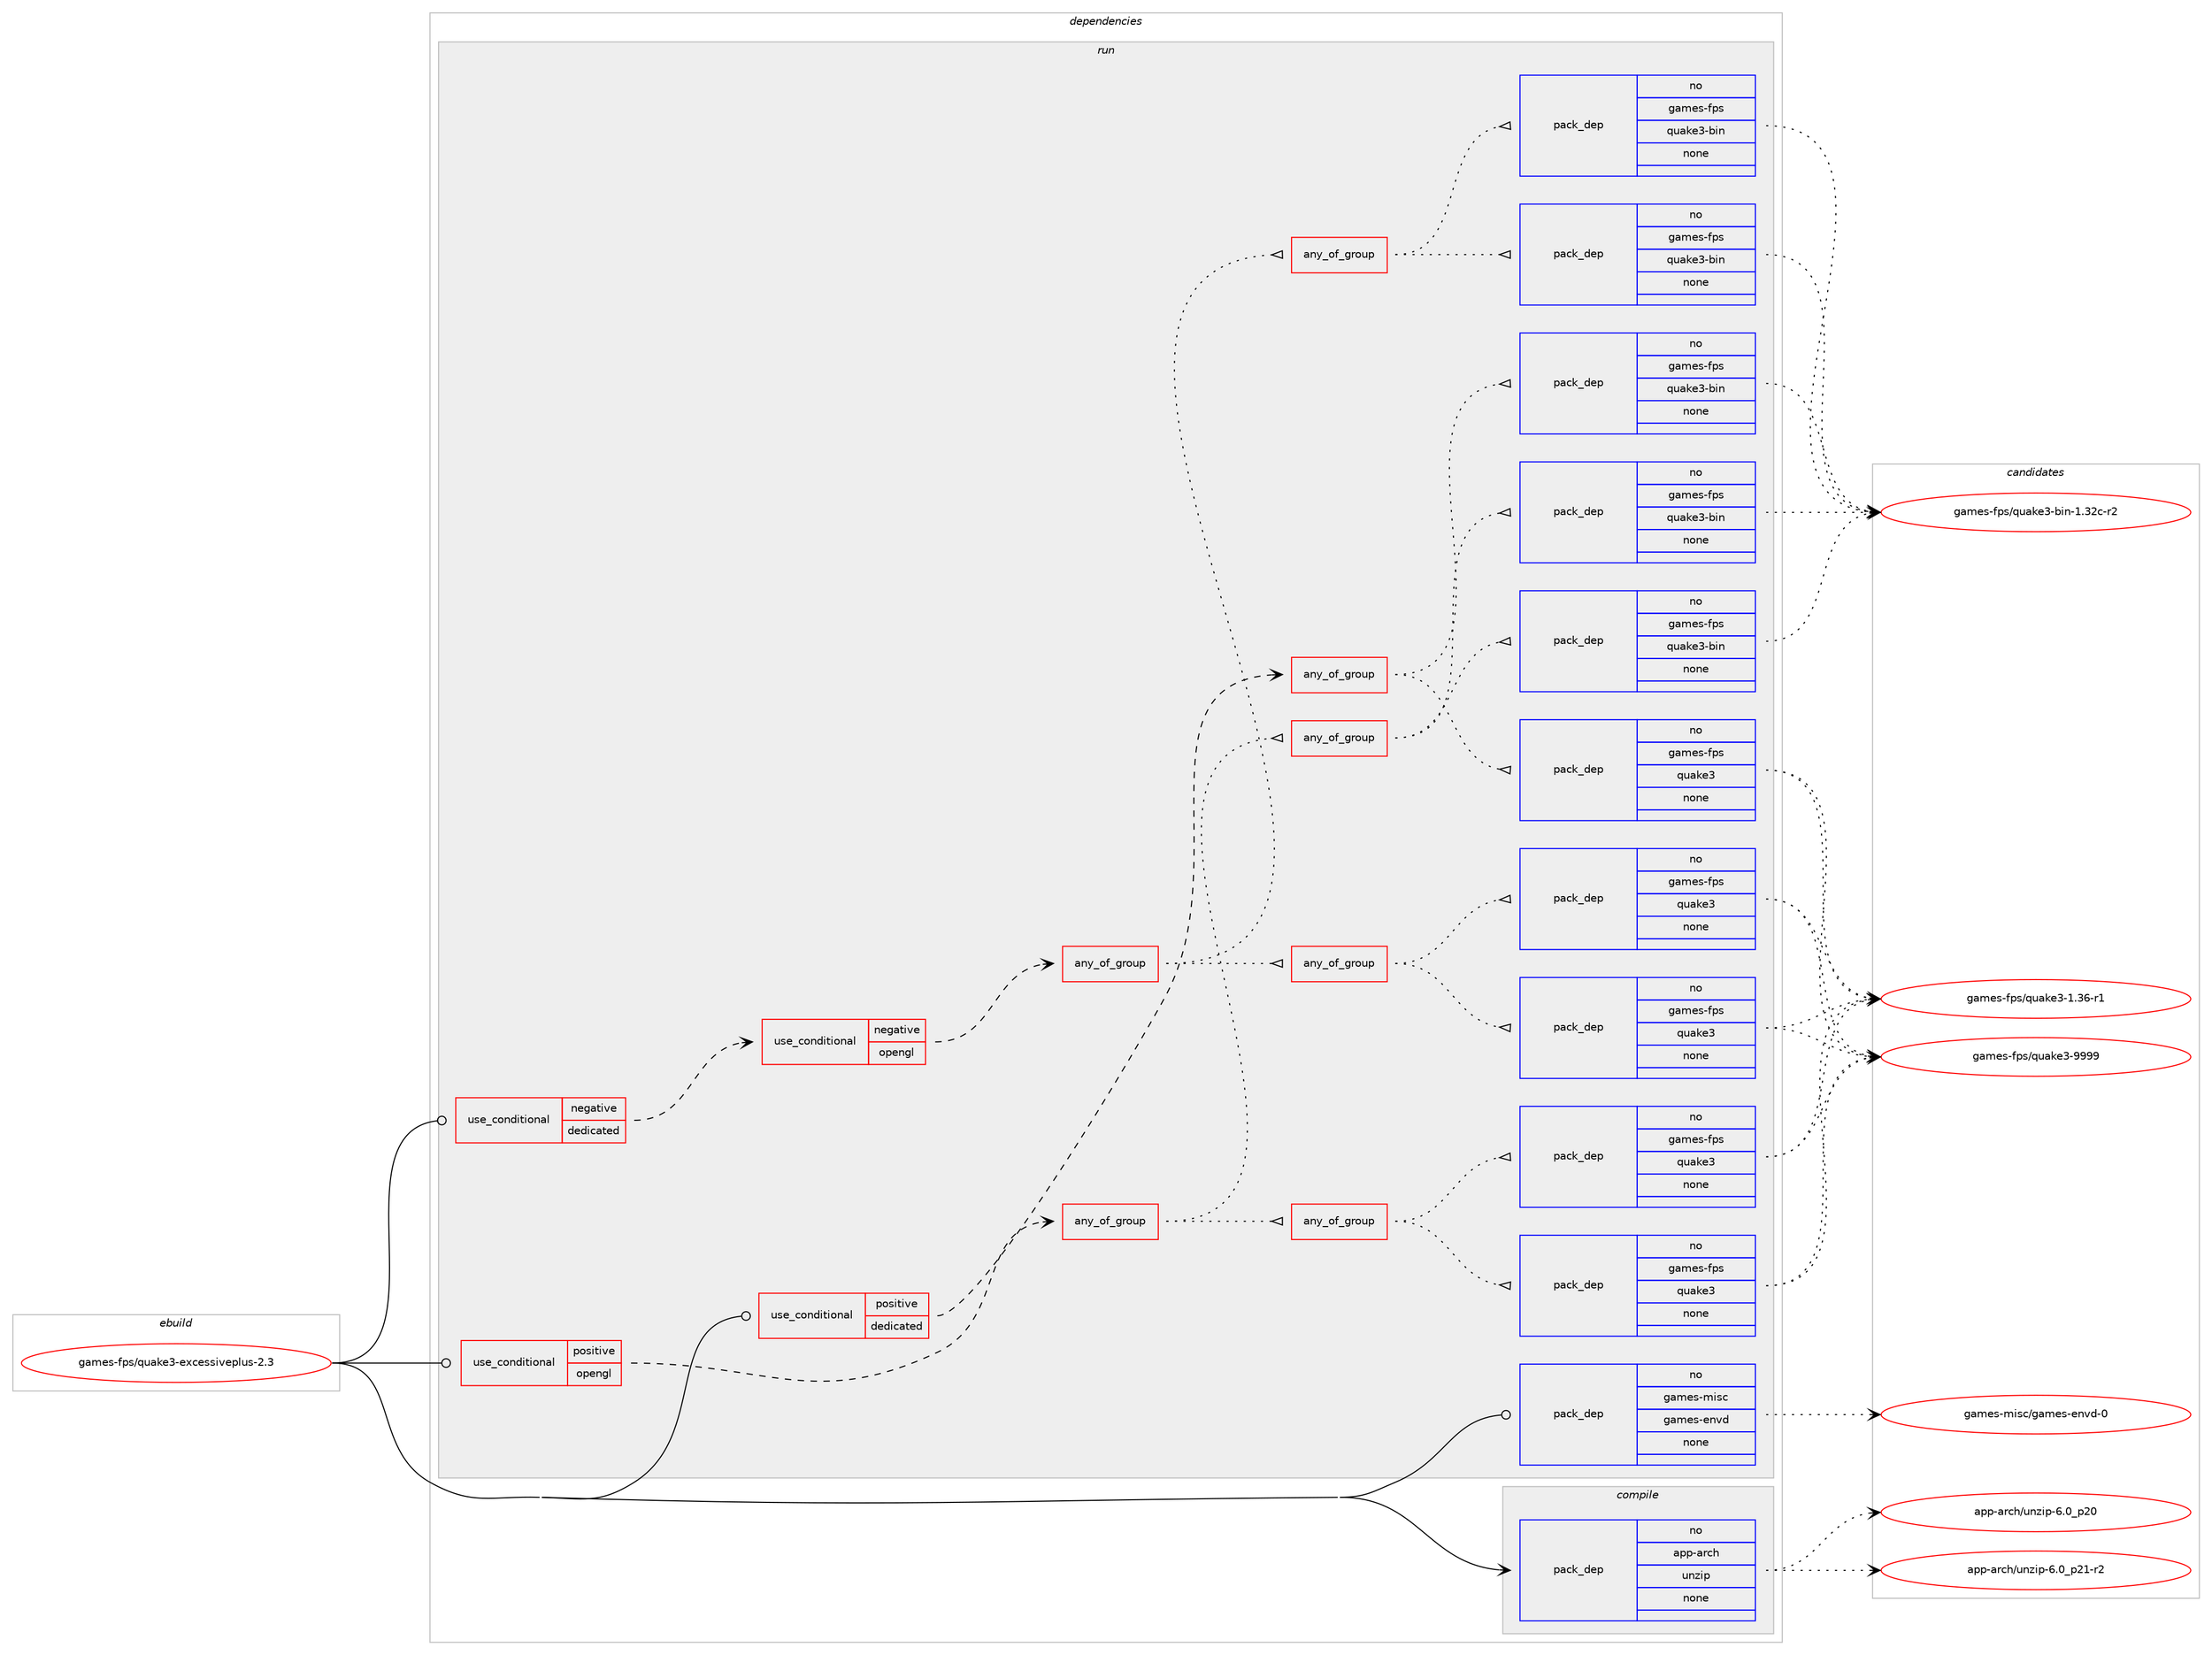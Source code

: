 digraph prolog {

# *************
# Graph options
# *************

newrank=true;
concentrate=true;
compound=true;
graph [rankdir=LR,fontname=Helvetica,fontsize=10,ranksep=1.5];#, ranksep=2.5, nodesep=0.2];
edge  [arrowhead=vee];
node  [fontname=Helvetica,fontsize=10];

# **********
# The ebuild
# **********

subgraph cluster_leftcol {
color=gray;
rank=same;
label=<<i>ebuild</i>>;
id [label="games-fps/quake3-excessiveplus-2.3", color=red, width=4, href="../games-fps/quake3-excessiveplus-2.3.svg"];
}

# ****************
# The dependencies
# ****************

subgraph cluster_midcol {
color=gray;
label=<<i>dependencies</i>>;
subgraph cluster_compile {
fillcolor="#eeeeee";
style=filled;
label=<<i>compile</i>>;
subgraph pack1107052 {
dependency1557654 [label=<<TABLE BORDER="0" CELLBORDER="1" CELLSPACING="0" CELLPADDING="4" WIDTH="220"><TR><TD ROWSPAN="6" CELLPADDING="30">pack_dep</TD></TR><TR><TD WIDTH="110">no</TD></TR><TR><TD>app-arch</TD></TR><TR><TD>unzip</TD></TR><TR><TD>none</TD></TR><TR><TD></TD></TR></TABLE>>, shape=none, color=blue];
}
id:e -> dependency1557654:w [weight=20,style="solid",arrowhead="vee"];
}
subgraph cluster_compileandrun {
fillcolor="#eeeeee";
style=filled;
label=<<i>compile and run</i>>;
}
subgraph cluster_run {
fillcolor="#eeeeee";
style=filled;
label=<<i>run</i>>;
subgraph cond426679 {
dependency1557655 [label=<<TABLE BORDER="0" CELLBORDER="1" CELLSPACING="0" CELLPADDING="4"><TR><TD ROWSPAN="3" CELLPADDING="10">use_conditional</TD></TR><TR><TD>negative</TD></TR><TR><TD>dedicated</TD></TR></TABLE>>, shape=none, color=red];
subgraph cond426680 {
dependency1557656 [label=<<TABLE BORDER="0" CELLBORDER="1" CELLSPACING="0" CELLPADDING="4"><TR><TD ROWSPAN="3" CELLPADDING="10">use_conditional</TD></TR><TR><TD>negative</TD></TR><TR><TD>opengl</TD></TR></TABLE>>, shape=none, color=red];
subgraph any23330 {
dependency1557657 [label=<<TABLE BORDER="0" CELLBORDER="1" CELLSPACING="0" CELLPADDING="4"><TR><TD CELLPADDING="10">any_of_group</TD></TR></TABLE>>, shape=none, color=red];subgraph any23331 {
dependency1557658 [label=<<TABLE BORDER="0" CELLBORDER="1" CELLSPACING="0" CELLPADDING="4"><TR><TD CELLPADDING="10">any_of_group</TD></TR></TABLE>>, shape=none, color=red];subgraph pack1107053 {
dependency1557659 [label=<<TABLE BORDER="0" CELLBORDER="1" CELLSPACING="0" CELLPADDING="4" WIDTH="220"><TR><TD ROWSPAN="6" CELLPADDING="30">pack_dep</TD></TR><TR><TD WIDTH="110">no</TD></TR><TR><TD>games-fps</TD></TR><TR><TD>quake3</TD></TR><TR><TD>none</TD></TR><TR><TD></TD></TR></TABLE>>, shape=none, color=blue];
}
dependency1557658:e -> dependency1557659:w [weight=20,style="dotted",arrowhead="oinv"];
subgraph pack1107054 {
dependency1557660 [label=<<TABLE BORDER="0" CELLBORDER="1" CELLSPACING="0" CELLPADDING="4" WIDTH="220"><TR><TD ROWSPAN="6" CELLPADDING="30">pack_dep</TD></TR><TR><TD WIDTH="110">no</TD></TR><TR><TD>games-fps</TD></TR><TR><TD>quake3</TD></TR><TR><TD>none</TD></TR><TR><TD></TD></TR></TABLE>>, shape=none, color=blue];
}
dependency1557658:e -> dependency1557660:w [weight=20,style="dotted",arrowhead="oinv"];
}
dependency1557657:e -> dependency1557658:w [weight=20,style="dotted",arrowhead="oinv"];
subgraph any23332 {
dependency1557661 [label=<<TABLE BORDER="0" CELLBORDER="1" CELLSPACING="0" CELLPADDING="4"><TR><TD CELLPADDING="10">any_of_group</TD></TR></TABLE>>, shape=none, color=red];subgraph pack1107055 {
dependency1557662 [label=<<TABLE BORDER="0" CELLBORDER="1" CELLSPACING="0" CELLPADDING="4" WIDTH="220"><TR><TD ROWSPAN="6" CELLPADDING="30">pack_dep</TD></TR><TR><TD WIDTH="110">no</TD></TR><TR><TD>games-fps</TD></TR><TR><TD>quake3-bin</TD></TR><TR><TD>none</TD></TR><TR><TD></TD></TR></TABLE>>, shape=none, color=blue];
}
dependency1557661:e -> dependency1557662:w [weight=20,style="dotted",arrowhead="oinv"];
subgraph pack1107056 {
dependency1557663 [label=<<TABLE BORDER="0" CELLBORDER="1" CELLSPACING="0" CELLPADDING="4" WIDTH="220"><TR><TD ROWSPAN="6" CELLPADDING="30">pack_dep</TD></TR><TR><TD WIDTH="110">no</TD></TR><TR><TD>games-fps</TD></TR><TR><TD>quake3-bin</TD></TR><TR><TD>none</TD></TR><TR><TD></TD></TR></TABLE>>, shape=none, color=blue];
}
dependency1557661:e -> dependency1557663:w [weight=20,style="dotted",arrowhead="oinv"];
}
dependency1557657:e -> dependency1557661:w [weight=20,style="dotted",arrowhead="oinv"];
}
dependency1557656:e -> dependency1557657:w [weight=20,style="dashed",arrowhead="vee"];
}
dependency1557655:e -> dependency1557656:w [weight=20,style="dashed",arrowhead="vee"];
}
id:e -> dependency1557655:w [weight=20,style="solid",arrowhead="odot"];
subgraph cond426681 {
dependency1557664 [label=<<TABLE BORDER="0" CELLBORDER="1" CELLSPACING="0" CELLPADDING="4"><TR><TD ROWSPAN="3" CELLPADDING="10">use_conditional</TD></TR><TR><TD>positive</TD></TR><TR><TD>dedicated</TD></TR></TABLE>>, shape=none, color=red];
subgraph any23333 {
dependency1557665 [label=<<TABLE BORDER="0" CELLBORDER="1" CELLSPACING="0" CELLPADDING="4"><TR><TD CELLPADDING="10">any_of_group</TD></TR></TABLE>>, shape=none, color=red];subgraph pack1107057 {
dependency1557666 [label=<<TABLE BORDER="0" CELLBORDER="1" CELLSPACING="0" CELLPADDING="4" WIDTH="220"><TR><TD ROWSPAN="6" CELLPADDING="30">pack_dep</TD></TR><TR><TD WIDTH="110">no</TD></TR><TR><TD>games-fps</TD></TR><TR><TD>quake3</TD></TR><TR><TD>none</TD></TR><TR><TD></TD></TR></TABLE>>, shape=none, color=blue];
}
dependency1557665:e -> dependency1557666:w [weight=20,style="dotted",arrowhead="oinv"];
subgraph pack1107058 {
dependency1557667 [label=<<TABLE BORDER="0" CELLBORDER="1" CELLSPACING="0" CELLPADDING="4" WIDTH="220"><TR><TD ROWSPAN="6" CELLPADDING="30">pack_dep</TD></TR><TR><TD WIDTH="110">no</TD></TR><TR><TD>games-fps</TD></TR><TR><TD>quake3-bin</TD></TR><TR><TD>none</TD></TR><TR><TD></TD></TR></TABLE>>, shape=none, color=blue];
}
dependency1557665:e -> dependency1557667:w [weight=20,style="dotted",arrowhead="oinv"];
}
dependency1557664:e -> dependency1557665:w [weight=20,style="dashed",arrowhead="vee"];
}
id:e -> dependency1557664:w [weight=20,style="solid",arrowhead="odot"];
subgraph cond426682 {
dependency1557668 [label=<<TABLE BORDER="0" CELLBORDER="1" CELLSPACING="0" CELLPADDING="4"><TR><TD ROWSPAN="3" CELLPADDING="10">use_conditional</TD></TR><TR><TD>positive</TD></TR><TR><TD>opengl</TD></TR></TABLE>>, shape=none, color=red];
subgraph any23334 {
dependency1557669 [label=<<TABLE BORDER="0" CELLBORDER="1" CELLSPACING="0" CELLPADDING="4"><TR><TD CELLPADDING="10">any_of_group</TD></TR></TABLE>>, shape=none, color=red];subgraph any23335 {
dependency1557670 [label=<<TABLE BORDER="0" CELLBORDER="1" CELLSPACING="0" CELLPADDING="4"><TR><TD CELLPADDING="10">any_of_group</TD></TR></TABLE>>, shape=none, color=red];subgraph pack1107059 {
dependency1557671 [label=<<TABLE BORDER="0" CELLBORDER="1" CELLSPACING="0" CELLPADDING="4" WIDTH="220"><TR><TD ROWSPAN="6" CELLPADDING="30">pack_dep</TD></TR><TR><TD WIDTH="110">no</TD></TR><TR><TD>games-fps</TD></TR><TR><TD>quake3</TD></TR><TR><TD>none</TD></TR><TR><TD></TD></TR></TABLE>>, shape=none, color=blue];
}
dependency1557670:e -> dependency1557671:w [weight=20,style="dotted",arrowhead="oinv"];
subgraph pack1107060 {
dependency1557672 [label=<<TABLE BORDER="0" CELLBORDER="1" CELLSPACING="0" CELLPADDING="4" WIDTH="220"><TR><TD ROWSPAN="6" CELLPADDING="30">pack_dep</TD></TR><TR><TD WIDTH="110">no</TD></TR><TR><TD>games-fps</TD></TR><TR><TD>quake3</TD></TR><TR><TD>none</TD></TR><TR><TD></TD></TR></TABLE>>, shape=none, color=blue];
}
dependency1557670:e -> dependency1557672:w [weight=20,style="dotted",arrowhead="oinv"];
}
dependency1557669:e -> dependency1557670:w [weight=20,style="dotted",arrowhead="oinv"];
subgraph any23336 {
dependency1557673 [label=<<TABLE BORDER="0" CELLBORDER="1" CELLSPACING="0" CELLPADDING="4"><TR><TD CELLPADDING="10">any_of_group</TD></TR></TABLE>>, shape=none, color=red];subgraph pack1107061 {
dependency1557674 [label=<<TABLE BORDER="0" CELLBORDER="1" CELLSPACING="0" CELLPADDING="4" WIDTH="220"><TR><TD ROWSPAN="6" CELLPADDING="30">pack_dep</TD></TR><TR><TD WIDTH="110">no</TD></TR><TR><TD>games-fps</TD></TR><TR><TD>quake3-bin</TD></TR><TR><TD>none</TD></TR><TR><TD></TD></TR></TABLE>>, shape=none, color=blue];
}
dependency1557673:e -> dependency1557674:w [weight=20,style="dotted",arrowhead="oinv"];
subgraph pack1107062 {
dependency1557675 [label=<<TABLE BORDER="0" CELLBORDER="1" CELLSPACING="0" CELLPADDING="4" WIDTH="220"><TR><TD ROWSPAN="6" CELLPADDING="30">pack_dep</TD></TR><TR><TD WIDTH="110">no</TD></TR><TR><TD>games-fps</TD></TR><TR><TD>quake3-bin</TD></TR><TR><TD>none</TD></TR><TR><TD></TD></TR></TABLE>>, shape=none, color=blue];
}
dependency1557673:e -> dependency1557675:w [weight=20,style="dotted",arrowhead="oinv"];
}
dependency1557669:e -> dependency1557673:w [weight=20,style="dotted",arrowhead="oinv"];
}
dependency1557668:e -> dependency1557669:w [weight=20,style="dashed",arrowhead="vee"];
}
id:e -> dependency1557668:w [weight=20,style="solid",arrowhead="odot"];
subgraph pack1107063 {
dependency1557676 [label=<<TABLE BORDER="0" CELLBORDER="1" CELLSPACING="0" CELLPADDING="4" WIDTH="220"><TR><TD ROWSPAN="6" CELLPADDING="30">pack_dep</TD></TR><TR><TD WIDTH="110">no</TD></TR><TR><TD>games-misc</TD></TR><TR><TD>games-envd</TD></TR><TR><TD>none</TD></TR><TR><TD></TD></TR></TABLE>>, shape=none, color=blue];
}
id:e -> dependency1557676:w [weight=20,style="solid",arrowhead="odot"];
}
}

# **************
# The candidates
# **************

subgraph cluster_choices {
rank=same;
color=gray;
label=<<i>candidates</i>>;

subgraph choice1107052 {
color=black;
nodesep=1;
choice971121124597114991044711711012210511245544648951125048 [label="app-arch/unzip-6.0_p20", color=red, width=4,href="../app-arch/unzip-6.0_p20.svg"];
choice9711211245971149910447117110122105112455446489511250494511450 [label="app-arch/unzip-6.0_p21-r2", color=red, width=4,href="../app-arch/unzip-6.0_p21-r2.svg"];
dependency1557654:e -> choice971121124597114991044711711012210511245544648951125048:w [style=dotted,weight="100"];
dependency1557654:e -> choice9711211245971149910447117110122105112455446489511250494511450:w [style=dotted,weight="100"];
}
subgraph choice1107053 {
color=black;
nodesep=1;
choice103971091011154510211211547113117971071015145494651544511449 [label="games-fps/quake3-1.36-r1", color=red, width=4,href="../games-fps/quake3-1.36-r1.svg"];
choice10397109101115451021121154711311797107101514557575757 [label="games-fps/quake3-9999", color=red, width=4,href="../games-fps/quake3-9999.svg"];
dependency1557659:e -> choice103971091011154510211211547113117971071015145494651544511449:w [style=dotted,weight="100"];
dependency1557659:e -> choice10397109101115451021121154711311797107101514557575757:w [style=dotted,weight="100"];
}
subgraph choice1107054 {
color=black;
nodesep=1;
choice103971091011154510211211547113117971071015145494651544511449 [label="games-fps/quake3-1.36-r1", color=red, width=4,href="../games-fps/quake3-1.36-r1.svg"];
choice10397109101115451021121154711311797107101514557575757 [label="games-fps/quake3-9999", color=red, width=4,href="../games-fps/quake3-9999.svg"];
dependency1557660:e -> choice103971091011154510211211547113117971071015145494651544511449:w [style=dotted,weight="100"];
dependency1557660:e -> choice10397109101115451021121154711311797107101514557575757:w [style=dotted,weight="100"];
}
subgraph choice1107055 {
color=black;
nodesep=1;
choice103971091011154510211211547113117971071015145981051104549465150994511450 [label="games-fps/quake3-bin-1.32c-r2", color=red, width=4,href="../games-fps/quake3-bin-1.32c-r2.svg"];
dependency1557662:e -> choice103971091011154510211211547113117971071015145981051104549465150994511450:w [style=dotted,weight="100"];
}
subgraph choice1107056 {
color=black;
nodesep=1;
choice103971091011154510211211547113117971071015145981051104549465150994511450 [label="games-fps/quake3-bin-1.32c-r2", color=red, width=4,href="../games-fps/quake3-bin-1.32c-r2.svg"];
dependency1557663:e -> choice103971091011154510211211547113117971071015145981051104549465150994511450:w [style=dotted,weight="100"];
}
subgraph choice1107057 {
color=black;
nodesep=1;
choice103971091011154510211211547113117971071015145494651544511449 [label="games-fps/quake3-1.36-r1", color=red, width=4,href="../games-fps/quake3-1.36-r1.svg"];
choice10397109101115451021121154711311797107101514557575757 [label="games-fps/quake3-9999", color=red, width=4,href="../games-fps/quake3-9999.svg"];
dependency1557666:e -> choice103971091011154510211211547113117971071015145494651544511449:w [style=dotted,weight="100"];
dependency1557666:e -> choice10397109101115451021121154711311797107101514557575757:w [style=dotted,weight="100"];
}
subgraph choice1107058 {
color=black;
nodesep=1;
choice103971091011154510211211547113117971071015145981051104549465150994511450 [label="games-fps/quake3-bin-1.32c-r2", color=red, width=4,href="../games-fps/quake3-bin-1.32c-r2.svg"];
dependency1557667:e -> choice103971091011154510211211547113117971071015145981051104549465150994511450:w [style=dotted,weight="100"];
}
subgraph choice1107059 {
color=black;
nodesep=1;
choice103971091011154510211211547113117971071015145494651544511449 [label="games-fps/quake3-1.36-r1", color=red, width=4,href="../games-fps/quake3-1.36-r1.svg"];
choice10397109101115451021121154711311797107101514557575757 [label="games-fps/quake3-9999", color=red, width=4,href="../games-fps/quake3-9999.svg"];
dependency1557671:e -> choice103971091011154510211211547113117971071015145494651544511449:w [style=dotted,weight="100"];
dependency1557671:e -> choice10397109101115451021121154711311797107101514557575757:w [style=dotted,weight="100"];
}
subgraph choice1107060 {
color=black;
nodesep=1;
choice103971091011154510211211547113117971071015145494651544511449 [label="games-fps/quake3-1.36-r1", color=red, width=4,href="../games-fps/quake3-1.36-r1.svg"];
choice10397109101115451021121154711311797107101514557575757 [label="games-fps/quake3-9999", color=red, width=4,href="../games-fps/quake3-9999.svg"];
dependency1557672:e -> choice103971091011154510211211547113117971071015145494651544511449:w [style=dotted,weight="100"];
dependency1557672:e -> choice10397109101115451021121154711311797107101514557575757:w [style=dotted,weight="100"];
}
subgraph choice1107061 {
color=black;
nodesep=1;
choice103971091011154510211211547113117971071015145981051104549465150994511450 [label="games-fps/quake3-bin-1.32c-r2", color=red, width=4,href="../games-fps/quake3-bin-1.32c-r2.svg"];
dependency1557674:e -> choice103971091011154510211211547113117971071015145981051104549465150994511450:w [style=dotted,weight="100"];
}
subgraph choice1107062 {
color=black;
nodesep=1;
choice103971091011154510211211547113117971071015145981051104549465150994511450 [label="games-fps/quake3-bin-1.32c-r2", color=red, width=4,href="../games-fps/quake3-bin-1.32c-r2.svg"];
dependency1557675:e -> choice103971091011154510211211547113117971071015145981051104549465150994511450:w [style=dotted,weight="100"];
}
subgraph choice1107063 {
color=black;
nodesep=1;
choice1039710910111545109105115994710397109101115451011101181004548 [label="games-misc/games-envd-0", color=red, width=4,href="../games-misc/games-envd-0.svg"];
dependency1557676:e -> choice1039710910111545109105115994710397109101115451011101181004548:w [style=dotted,weight="100"];
}
}

}
